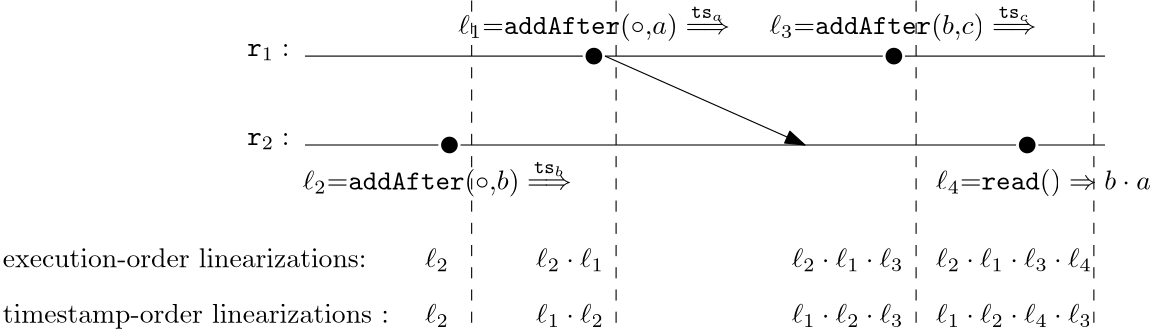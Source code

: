 <?xml version="1.0"?>
<!DOCTYPE ipe SYSTEM "ipe.dtd">
<ipe version="70107" creator="Ipe 7.1.7">
<info created="D:20151003110714" modified="D:20180702164750"/>
<preamble>\usepackage[version=0.96]{pgf}
\usepackage{tikz}
\usetikzlibrary{arrows,shapes,snakes,automata,backgrounds,petri}
\usepackage[latin1]{inputenc}
\usepackage{verbatim}</preamble>
<ipestyle name="basic">
<symbol name="arrow/arc(spx)">
<path stroke="sym-stroke" fill="sym-stroke" pen="sym-pen">
0 0 m
-1 0.333 l
-1 -0.333 l
h
</path>
</symbol>
<symbol name="arrow/farc(spx)">
<path stroke="sym-stroke" fill="white" pen="sym-pen">
0 0 m
-1 0.333 l
-1 -0.333 l
h
</path>
</symbol>
<symbol name="arrow/ptarc(spx)">
<path stroke="sym-stroke" fill="sym-stroke" pen="sym-pen">
0 0 m
-1 0.333 l
-0.8 0 l
-1 -0.333 l
h
</path>
</symbol>
<symbol name="arrow/fptarc(spx)">
<path stroke="sym-stroke" fill="white" pen="sym-pen">
0 0 m
-1 0.333 l
-0.8 0 l
-1 -0.333 l
h
</path>
</symbol>
<symbol name="mark/circle(sx)" transformations="translations">
<path fill="sym-stroke">
0.6 0 0 0.6 0 0 e
0.4 0 0 0.4 0 0 e
</path>
</symbol>
<symbol name="mark/disk(sx)" transformations="translations">
<path fill="sym-stroke">
0.6 0 0 0.6 0 0 e
</path>
</symbol>
<symbol name="mark/fdisk(sfx)" transformations="translations">
<group>
<path fill="sym-fill">
0.5 0 0 0.5 0 0 e
</path>
<path fill="sym-stroke" fillrule="eofill">
0.6 0 0 0.6 0 0 e
0.4 0 0 0.4 0 0 e
</path>
</group>
</symbol>
<symbol name="mark/box(sx)" transformations="translations">
<path fill="sym-stroke" fillrule="eofill">
-0.6 -0.6 m
0.6 -0.6 l
0.6 0.6 l
-0.6 0.6 l
h
-0.4 -0.4 m
0.4 -0.4 l
0.4 0.4 l
-0.4 0.4 l
h
</path>
</symbol>
<symbol name="mark/square(sx)" transformations="translations">
<path fill="sym-stroke">
-0.6 -0.6 m
0.6 -0.6 l
0.6 0.6 l
-0.6 0.6 l
h
</path>
</symbol>
<symbol name="mark/fsquare(sfx)" transformations="translations">
<group>
<path fill="sym-fill">
-0.5 -0.5 m
0.5 -0.5 l
0.5 0.5 l
-0.5 0.5 l
h
</path>
<path fill="sym-stroke" fillrule="eofill">
-0.6 -0.6 m
0.6 -0.6 l
0.6 0.6 l
-0.6 0.6 l
h
-0.4 -0.4 m
0.4 -0.4 l
0.4 0.4 l
-0.4 0.4 l
h
</path>
</group>
</symbol>
<symbol name="mark/cross(sx)" transformations="translations">
<group>
<path fill="sym-stroke">
-0.43 -0.57 m
0.57 0.43 l
0.43 0.57 l
-0.57 -0.43 l
h
</path>
<path fill="sym-stroke">
-0.43 0.57 m
0.57 -0.43 l
0.43 -0.57 l
-0.57 0.43 l
h
</path>
</group>
</symbol>
<symbol name="arrow/fnormal(spx)">
<path stroke="sym-stroke" fill="white" pen="sym-pen">
0 0 m
-1 0.333 l
-1 -0.333 l
h
</path>
</symbol>
<symbol name="arrow/pointed(spx)">
<path stroke="sym-stroke" fill="sym-stroke" pen="sym-pen">
0 0 m
-1 0.333 l
-0.8 0 l
-1 -0.333 l
h
</path>
</symbol>
<symbol name="arrow/fpointed(spx)">
<path stroke="sym-stroke" fill="white" pen="sym-pen">
0 0 m
-1 0.333 l
-0.8 0 l
-1 -0.333 l
h
</path>
</symbol>
<symbol name="arrow/linear(spx)">
<path stroke="sym-stroke" pen="sym-pen">
-1 0.333 m
0 0 l
-1 -0.333 l
</path>
</symbol>
<symbol name="arrow/fdouble(spx)">
<path stroke="sym-stroke" fill="white" pen="sym-pen">
0 0 m
-1 0.333 l
-1 -0.333 l
h
-1 0 m
-2 0.333 l
-2 -0.333 l
h
</path>
</symbol>
<symbol name="arrow/double(spx)">
<path stroke="sym-stroke" fill="sym-stroke" pen="sym-pen">
0 0 m
-1 0.333 l
-1 -0.333 l
h
-1 0 m
-2 0.333 l
-2 -0.333 l
h
</path>
</symbol>
<pen name="heavier" value="0.8"/>
<pen name="fat" value="1.2"/>
<pen name="ultrafat" value="2"/>
<symbolsize name="large" value="5"/>
<symbolsize name="small" value="2"/>
<symbolsize name="tiny" value="1.1"/>
<arrowsize name="large" value="10"/>
<arrowsize name="small" value="5"/>
<arrowsize name="tiny" value="3"/>
<color name="red" value="1 0 0"/>
<color name="green" value="0 1 0"/>
<color name="blue" value="0 0 1"/>
<color name="yellow" value="1 1 0"/>
<color name="orange" value="1 0.647 0"/>
<color name="gold" value="1 0.843 0"/>
<color name="purple" value="0.627 0.125 0.941"/>
<color name="gray" value="0.745"/>
<color name="brown" value="0.647 0.165 0.165"/>
<color name="navy" value="0 0 0.502"/>
<color name="pink" value="1 0.753 0.796"/>
<color name="seagreen" value="0.18 0.545 0.341"/>
<color name="turquoise" value="0.251 0.878 0.816"/>
<color name="violet" value="0.933 0.51 0.933"/>
<color name="darkblue" value="0 0 0.545"/>
<color name="darkcyan" value="0 0.545 0.545"/>
<color name="darkgray" value="0.663"/>
<color name="darkgreen" value="0 0.392 0"/>
<color name="darkmagenta" value="0.545 0 0.545"/>
<color name="darkorange" value="1 0.549 0"/>
<color name="darkred" value="0.545 0 0"/>
<color name="lightblue" value="0.678 0.847 0.902"/>
<color name="lightcyan" value="0.878 1 1"/>
<color name="lightgray" value="0.827"/>
<color name="lightgreen" value="0.565 0.933 0.565"/>
<color name="lightyellow" value="1 1 0.878"/>
<dashstyle name="dashed" value="[4] 0"/>
<dashstyle name="dotted" value="[1 3] 0"/>
<dashstyle name="dash dotted" value="[4 2 1 2] 0"/>
<dashstyle name="dash dot dotted" value="[4 2 1 2 1 2] 0"/>
<textsize name="large" value="\large"/>
<textsize name="small" value="\small"/>
<textsize name="tiny" value="\tiny"/>
<textsize name="Large" value="\Large"/>
<textsize name="LARGE" value="\LARGE"/>
<textsize name="huge" value="\huge"/>
<textsize name="Huge" value="\Huge"/>
<textsize name="footnote" value="\footnotesize"/>
<textstyle name="center" begin="\begin{center}" end="\end{center}"/>
<textstyle name="itemize" begin="\begin{itemize}" end="\end{itemize}"/>
<textstyle name="item" begin="\begin{itemize}\item{}" end="\end{itemize}"/>
<gridsize name="4 pts" value="4"/>
<gridsize name="8 pts (~3 mm)" value="8"/>
<gridsize name="16 pts (~6 mm)" value="16"/>
<gridsize name="32 pts (~12 mm)" value="32"/>
<gridsize name="10 pts (~3.5 mm)" value="10"/>
<gridsize name="20 pts (~7 mm)" value="20"/>
<gridsize name="14 pts (~5 mm)" value="14"/>
<gridsize name="28 pts (~10 mm)" value="28"/>
<gridsize name="56 pts (~20 mm)" value="56"/>
<anglesize name="90 deg" value="90"/>
<anglesize name="60 deg" value="60"/>
<anglesize name="45 deg" value="45"/>
<anglesize name="30 deg" value="30"/>
<anglesize name="22.5 deg" value="22.5"/>
<tiling name="falling" angle="-60" step="4" width="1"/>
<tiling name="rising" angle="30" step="4" width="1"/>
</ipestyle>
<page>
<layer name="alpha"/>
<view layers="alpha" active="alpha"/>
<text layer="alpha" matrix="1 0 0 1 -48.795 -272" transformations="translations" pos="64 436" stroke="black" type="label" width="135.464" height="6.918" depth="0" valign="baseline">execution-order linearizations: </text>
<text matrix="1 0 0 1 39.205 -196" transformations="translations" pos="64 436" stroke="black" type="label" width="15.234" height="4.294" depth="1.49" valign="baseline">$\ensuremath{\mathtt{r}}_1:$</text>
<text matrix="1 0 0 1 39.205 -228" transformations="translations" pos="64 436" stroke="black" type="label" width="15.234" height="4.294" depth="1.49" valign="baseline">$\ensuremath{\mathtt{r}}_2:$</text>
<text matrix="1 0 0 1 59.205 -244" transformations="translations" pos="64 436" stroke="black" type="label" width="96.803" height="10.677" depth="2.49" valign="baseline">$\ensuremath{\ell}_2$=${\tt addAfter}(\circ$,$b)\stackrel{ \ensuremath{\mathtt{ts}}_b }{\Longrightarrow}$</text>
<use matrix="1 0 0 1 -56 -36" name="mark/disk(sx)" pos="232 244" size="large" stroke="black"/>
<use matrix="1 0 0 1 -4 -4" name="mark/disk(sx)" pos="232 244" size="large" stroke="black"/>
<path matrix="1 0 0 1 112 0" stroke="black" arrow="normal/normal">
120 240 m
192 208 l
</path>
<use matrix="1 0 0 1 104 -4" name="mark/disk(sx)" pos="232 244" size="large" stroke="black"/>
<use matrix="1 0 0 1 152 -36" name="mark/disk(sx)" pos="232 244" size="large" stroke="black"/>
<text matrix="1 0 0 1 287.205 -244" transformations="translations" pos="64 436" stroke="black" type="label" width="77.274" height="7.473" depth="2.49" valign="baseline">$\ensuremath{\ell}_4$=${\tt read}()\Rightarrow b \cdot  a$</text>
<path matrix="1 0 0 1 68 0" stroke="black">
56 208 m
104 208 l
</path>
<path matrix="1 0 0 1 68 0" stroke="black">
112 208 m
312 208 l
</path>
<path matrix="1 0 0 1 68 0" stroke="black">
56 240 m
156 240 l
</path>
<path matrix="1 0 0 1 68 0" stroke="black">
164 240 m
264 240 l
</path>
<path matrix="1 0 0 1 68 0" stroke="black">
272 240 m
344 240 l
</path>
<path matrix="1 0 0 1 68 0" stroke="black">
320 208 m
344 208 l
</path>
<path matrix="1 0 0 1 64 0" stroke="black" dash="dashed">
120 260 m
120 144 l
</path>
<path matrix="1 0 0 1 116 0" stroke="black" dash="dashed">
120 260 m
120 144 l
</path>
<text matrix="1 0 0 1 115.205 -188" transformations="translations" pos="64 436" stroke="black" type="label" width="97.794" height="10.616" depth="2.49" valign="baseline">$\ensuremath{\ell}_1$=${\tt addAfter}(\circ$,$a)\stackrel{ \ensuremath{\mathtt{ts}}_a }{\Longrightarrow}$</text>
<text matrix="1 0 0 1 227.205 -188" transformations="translations" pos="64 436" stroke="black" type="label" width="96.133" height="10.616" depth="2.49" valign="baseline">$\ensuremath{\ell}_3$=${\tt addAfter}(b$,$c)\stackrel{ \ensuremath{\mathtt{ts}}_c }{\Longrightarrow}$</text>
<path matrix="1 0 0 1 224 0" stroke="black" dash="dashed">
120 260 m
120 144 l
</path>
<path matrix="1 0 0 1 288 0" stroke="black" dash="dashed">
120 260 m
120 144 l
</path>
<text matrix="1 0 0 1 -48.795 -292" transformations="translations" pos="64 436" stroke="black" type="label" width="143.545" height="6.926" depth="1.93" valign="baseline">timestamp-order linearizations : </text>
<text matrix="1 0 0 1 103.205 -292" transformations="translations" pos="64 436" stroke="black" type="label" width="8.62" height="6.923" depth="1.49" valign="baseline">$\ensuremath{\ell}_2$</text>
<text matrix="1 0 0 1 143.205 -292" transformations="translations" pos="64 436" stroke="black" type="label" width="24.436" height="6.923" depth="1.49" valign="baseline">$\ensuremath{\ell}_1 \cdot \ensuremath{\ell}_2$</text>
<text matrix="1 0 0 1 235.205 -292" transformations="translations" pos="64 436" stroke="black" type="label" width="40.252" height="6.923" depth="1.49" valign="baseline">$\ensuremath{\ell}_1 \cdot \ensuremath{\ell}_2 \cdot \ensuremath{\ell}_3$</text>
<text matrix="1 0 0 1 287.205 -292" transformations="translations" pos="64 436" stroke="black" type="label" width="56.067" height="6.923" depth="1.49" valign="baseline">$\ensuremath{\ell}_1 \cdot \ensuremath{\ell}_2 \cdot \ensuremath{\ell}_4 \cdot \ensuremath{\ell}_3$</text>
<text matrix="1 0 0 1 103.205 -272" transformations="translations" pos="64 436" stroke="black" type="label" width="8.62" height="6.923" depth="1.49" valign="baseline">$\ensuremath{\ell}_2$</text>
<text matrix="1 0 0 1 143.205 -272" transformations="translations" pos="64 436" stroke="black" type="label" width="24.436" height="6.923" depth="1.49" valign="baseline">$\ensuremath{\ell}_2 \cdot \ensuremath{\ell}_1$</text>
<text matrix="1 0 0 1 235.205 -272" transformations="translations" pos="64 436" stroke="black" type="label" width="40.252" height="6.923" depth="1.49" valign="baseline">$\ensuremath{\ell}_2 \cdot \ensuremath{\ell}_1 \cdot \ensuremath{\ell}_3$</text>
<text matrix="1 0 0 1 287.205 -272" transformations="translations" pos="64 436" stroke="black" type="label" width="56.067" height="6.923" depth="1.49" valign="baseline">$\ensuremath{\ell}_2 \cdot \ensuremath{\ell}_1 \cdot \ensuremath{\ell}_3 \cdot \ensuremath{\ell}_4$</text>
</page>
</ipe>
